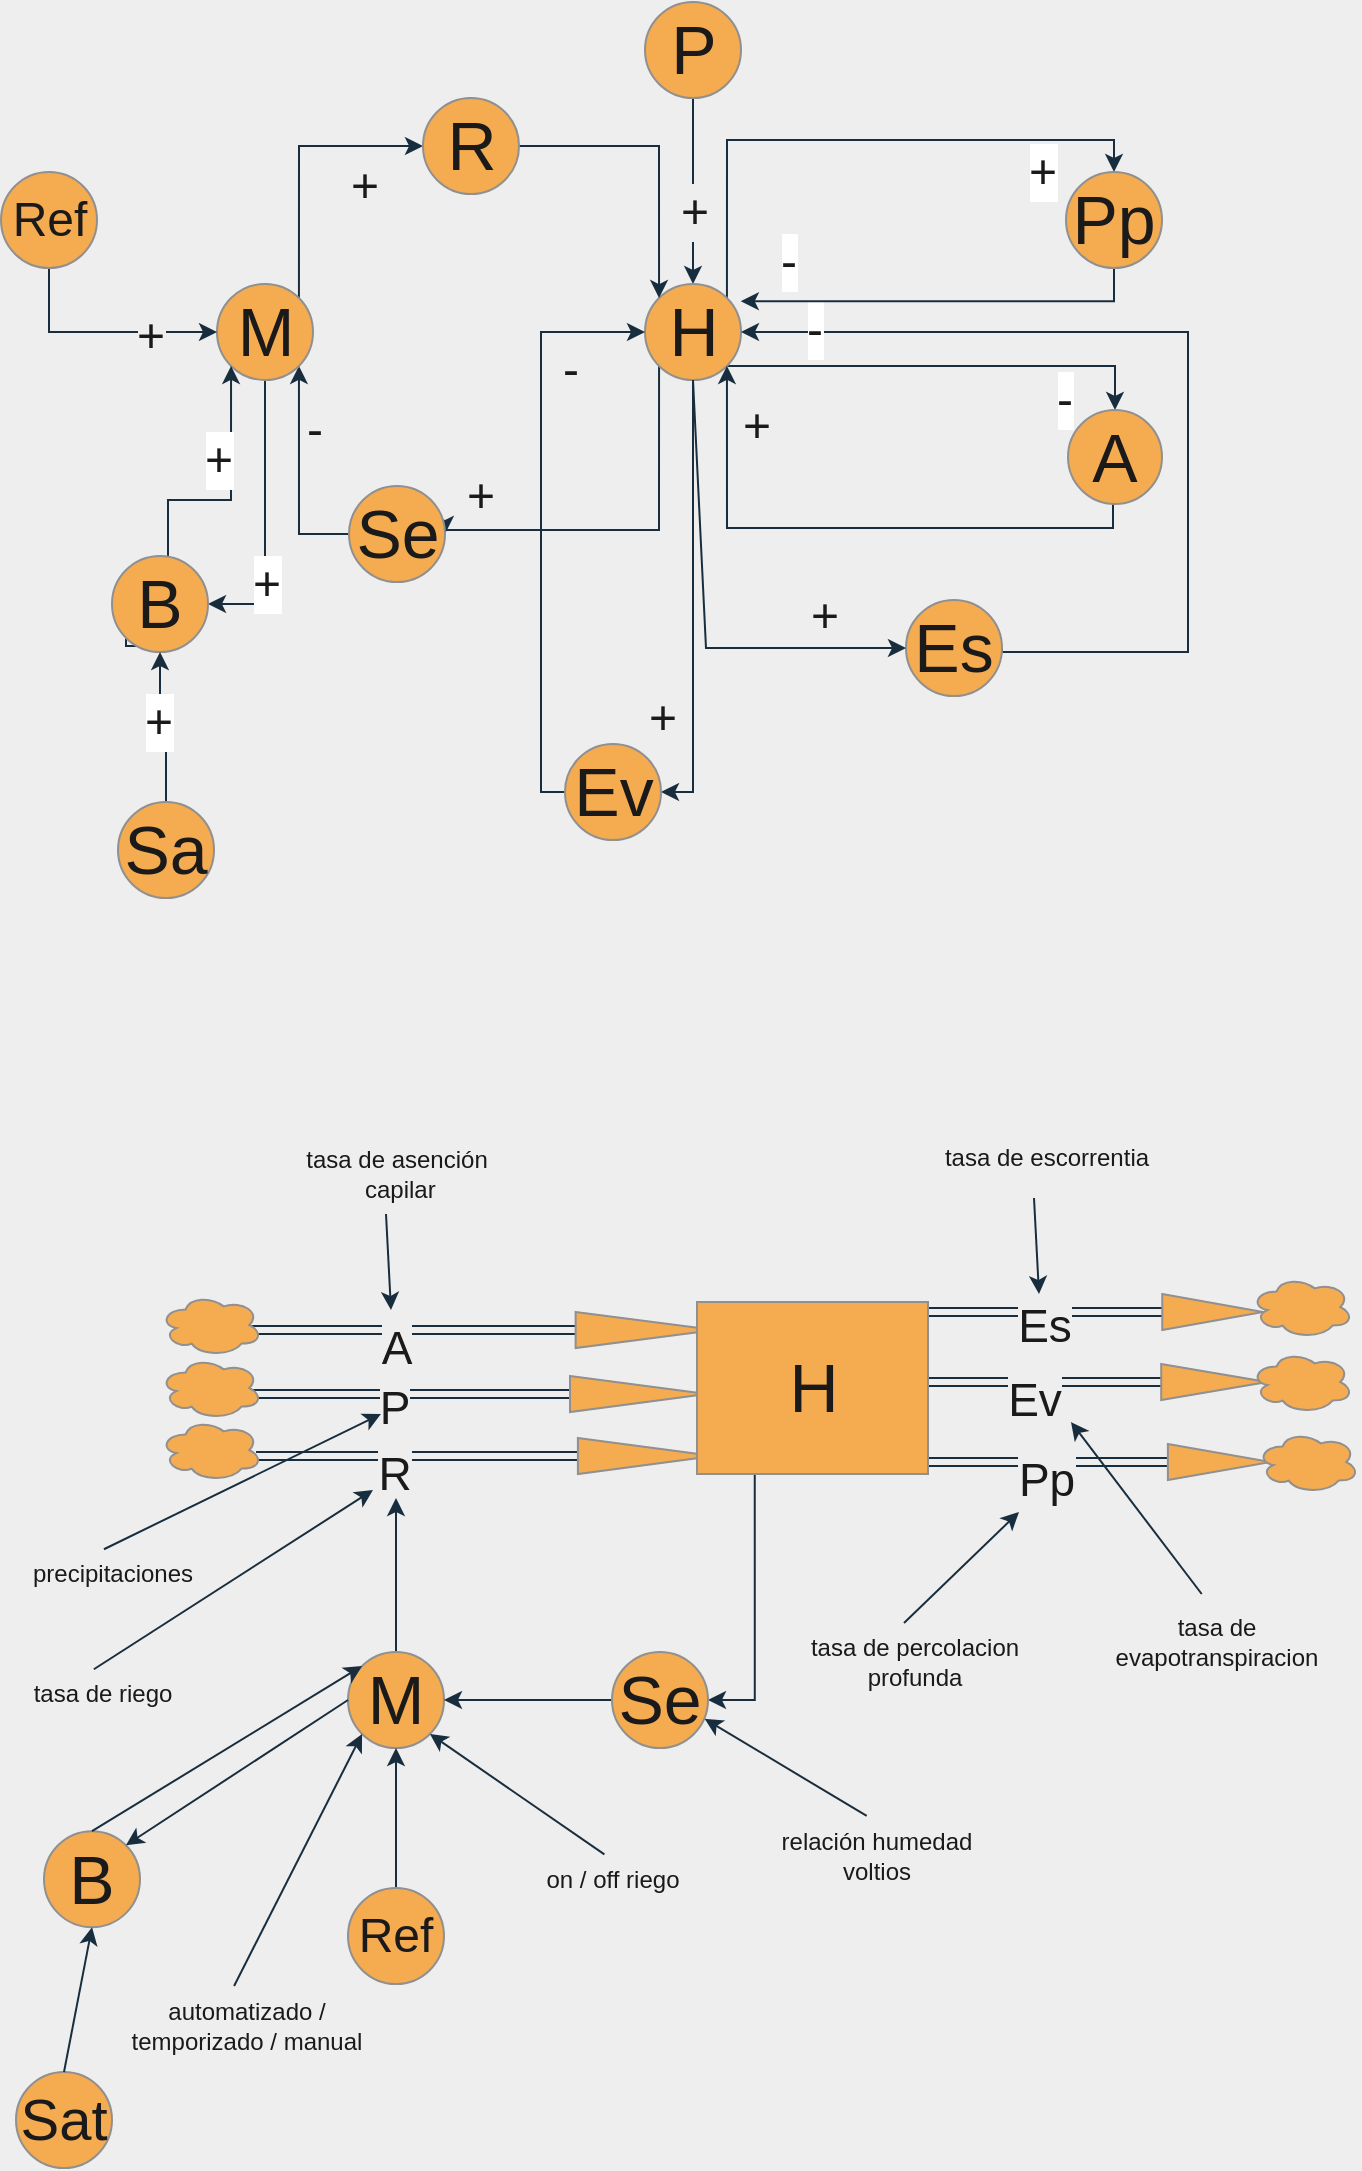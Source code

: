 <mxfile version="20.5.1" type="google"><diagram id="xuWfzYUWCU-X15MuEWpj" name="Página-1"><mxGraphModel grid="0" page="1" gridSize="10" guides="1" tooltips="1" connect="1" arrows="1" fold="1" pageScale="1" pageWidth="827" pageHeight="1169" background="#EEEEEE" math="0" shadow="0"><root><mxCell id="0"/><mxCell id="1" parent="0"/><mxCell id="BW3xgLmDESNjdpwpOdnQ-23" style="edgeStyle=orthogonalEdgeStyle;rounded=0;orthogonalLoop=1;jettySize=auto;html=1;exitX=0.5;exitY=1;exitDx=0;exitDy=0;entryX=0.5;entryY=0;entryDx=0;entryDy=0;strokeColor=#182E3E;fontSize=24;fontColor=#1A1A1A;labelBackgroundColor=#EEEEEE;" edge="1" parent="1" source="m7tg5cHbJo5AVEbpCP0l-2" target="m7tg5cHbJo5AVEbpCP0l-5"><mxGeometry relative="1" as="geometry"/></mxCell><mxCell id="BW3xgLmDESNjdpwpOdnQ-24" value="+" style="edgeLabel;html=1;align=center;verticalAlign=middle;resizable=0;points=[];fontSize=24;fontColor=#1A1A1A;labelBackgroundColor=#EEEEEE;" connectable="0" vertex="1" parent="BW3xgLmDESNjdpwpOdnQ-23"><mxGeometry x="0.228" relative="1" as="geometry"><mxPoint as="offset"/></mxGeometry></mxCell><mxCell id="m7tg5cHbJo5AVEbpCP0l-2" value="&lt;font style=&quot;font-size: 34px;&quot;&gt;P&lt;/font&gt;" style="ellipse;whiteSpace=wrap;html=1;aspect=fixed;strokeColor=#909090;fillColor=#F5AB50;fontColor=#1A1A1A;" vertex="1" parent="1"><mxGeometry x="372.5" y="53" width="48" height="48" as="geometry"/></mxCell><mxCell id="BW3xgLmDESNjdpwpOdnQ-16" style="edgeStyle=orthogonalEdgeStyle;rounded=0;orthogonalLoop=1;jettySize=auto;html=1;exitX=0;exitY=1;exitDx=0;exitDy=0;entryX=1;entryY=0.5;entryDx=0;entryDy=0;strokeColor=#182E3E;fontSize=24;fontColor=#1A1A1A;labelBackgroundColor=#EEEEEE;" edge="1" parent="1" source="m7tg5cHbJo5AVEbpCP0l-5" target="m7tg5cHbJo5AVEbpCP0l-9"><mxGeometry relative="1" as="geometry"><Array as="points"><mxPoint x="379.5" y="317"/></Array></mxGeometry></mxCell><mxCell id="BW3xgLmDESNjdpwpOdnQ-21" value="+" style="edgeLabel;html=1;align=center;verticalAlign=middle;resizable=0;points=[];fontSize=24;fontColor=#1A1A1A;labelBackgroundColor=#EEEEEE;" connectable="0" vertex="1" parent="BW3xgLmDESNjdpwpOdnQ-16"><mxGeometry x="0.638" y="3" relative="1" as="geometry"><mxPoint x="-15" y="-20" as="offset"/></mxGeometry></mxCell><mxCell id="BW3xgLmDESNjdpwpOdnQ-46" style="edgeStyle=orthogonalEdgeStyle;rounded=0;orthogonalLoop=1;jettySize=auto;html=1;exitX=0.5;exitY=1;exitDx=0;exitDy=0;entryX=1;entryY=0.5;entryDx=0;entryDy=0;strokeColor=#182E3E;fontSize=24;fontColor=#1A1A1A;labelBackgroundColor=#EEEEEE;" edge="1" parent="1" source="m7tg5cHbJo5AVEbpCP0l-5" target="m7tg5cHbJo5AVEbpCP0l-12"><mxGeometry relative="1" as="geometry"><Array as="points"><mxPoint x="396.5" y="448"/></Array></mxGeometry></mxCell><mxCell id="BW3xgLmDESNjdpwpOdnQ-47" value="+" style="edgeLabel;html=1;align=center;verticalAlign=middle;resizable=0;points=[];fontSize=24;fontColor=#1A1A1A;labelBackgroundColor=#EEEEEE;" connectable="0" vertex="1" parent="BW3xgLmDESNjdpwpOdnQ-46"><mxGeometry x="0.226" y="3" relative="1" as="geometry"><mxPoint x="-19" y="33" as="offset"/></mxGeometry></mxCell><mxCell id="Vmtq8KBPjD6ipyRZG_yG-130" style="edgeStyle=orthogonalEdgeStyle;rounded=0;orthogonalLoop=1;jettySize=auto;html=1;exitX=1;exitY=1;exitDx=0;exitDy=0;entryX=0.5;entryY=0;entryDx=0;entryDy=0;strokeColor=#182E3E;fontSize=24;fontColor=#1A1A1A;" edge="1" parent="1" source="m7tg5cHbJo5AVEbpCP0l-5" target="m7tg5cHbJo5AVEbpCP0l-6"><mxGeometry relative="1" as="geometry"/></mxCell><mxCell id="Vmtq8KBPjD6ipyRZG_yG-131" value="-" style="edgeLabel;html=1;align=center;verticalAlign=middle;resizable=0;points=[];fontSize=24;fontColor=#1A1A1A;" connectable="0" vertex="1" parent="Vmtq8KBPjD6ipyRZG_yG-130"><mxGeometry x="0.418" y="2" relative="1" as="geometry"><mxPoint x="15" y="19" as="offset"/></mxGeometry></mxCell><mxCell id="Vmtq8KBPjD6ipyRZG_yG-132" style="edgeStyle=orthogonalEdgeStyle;rounded=0;orthogonalLoop=1;jettySize=auto;html=1;exitX=1;exitY=0;exitDx=0;exitDy=0;entryX=0.5;entryY=0;entryDx=0;entryDy=0;strokeColor=#182E3E;fontSize=24;fontColor=#1A1A1A;" edge="1" parent="1" source="m7tg5cHbJo5AVEbpCP0l-5" target="m7tg5cHbJo5AVEbpCP0l-17"><mxGeometry relative="1" as="geometry"><Array as="points"><mxPoint x="414" y="122"/><mxPoint x="607" y="122"/></Array></mxGeometry></mxCell><mxCell id="Vmtq8KBPjD6ipyRZG_yG-134" value="+" style="edgeLabel;html=1;align=center;verticalAlign=middle;resizable=0;points=[];fontSize=24;fontColor=#1A1A1A;" connectable="0" vertex="1" parent="Vmtq8KBPjD6ipyRZG_yG-132"><mxGeometry x="0.616" y="-2" relative="1" as="geometry"><mxPoint x="3" y="14" as="offset"/></mxGeometry></mxCell><mxCell id="m7tg5cHbJo5AVEbpCP0l-5" value="&lt;font style=&quot;font-size: 34px;&quot;&gt;H&lt;/font&gt;" style="ellipse;whiteSpace=wrap;html=1;aspect=fixed;fillColor=#F5AB50;strokeColor=#909090;fontColor=#1A1A1A;" vertex="1" parent="1"><mxGeometry x="372.5" y="194" width="48" height="48" as="geometry"/></mxCell><mxCell id="BW3xgLmDESNjdpwpOdnQ-36" style="edgeStyle=orthogonalEdgeStyle;rounded=0;orthogonalLoop=1;jettySize=auto;html=1;exitX=0.5;exitY=1;exitDx=0;exitDy=0;entryX=1;entryY=1;entryDx=0;entryDy=0;strokeColor=#182E3E;fontSize=24;fontColor=#1A1A1A;labelBackgroundColor=#EEEEEE;" edge="1" parent="1" source="m7tg5cHbJo5AVEbpCP0l-6" target="m7tg5cHbJo5AVEbpCP0l-5"><mxGeometry relative="1" as="geometry"><Array as="points"><mxPoint x="606.5" y="316"/><mxPoint x="413.5" y="316"/></Array></mxGeometry></mxCell><mxCell id="BW3xgLmDESNjdpwpOdnQ-43" value="+" style="edgeLabel;html=1;align=center;verticalAlign=middle;resizable=0;points=[];fontSize=24;fontColor=#1A1A1A;labelBackgroundColor=#EEEEEE;" connectable="0" vertex="1" parent="BW3xgLmDESNjdpwpOdnQ-36"><mxGeometry x="0.352" y="2" relative="1" as="geometry"><mxPoint x="2" y="-53" as="offset"/></mxGeometry></mxCell><mxCell id="m7tg5cHbJo5AVEbpCP0l-6" value="&lt;font style=&quot;font-size: 34px;&quot;&gt;A&lt;/font&gt;" style="ellipse;whiteSpace=wrap;html=1;aspect=fixed;fillColor=#F5AB50;strokeColor=#909090;fontColor=#1A1A1A;" vertex="1" parent="1"><mxGeometry x="584" y="257" width="47" height="47" as="geometry"/></mxCell><mxCell id="BW3xgLmDESNjdpwpOdnQ-17" style="edgeStyle=orthogonalEdgeStyle;rounded=0;orthogonalLoop=1;jettySize=auto;html=1;exitX=0;exitY=0.5;exitDx=0;exitDy=0;entryX=1;entryY=1;entryDx=0;entryDy=0;strokeColor=#182E3E;fontSize=24;fontColor=#1A1A1A;labelBackgroundColor=#EEEEEE;" edge="1" parent="1" source="m7tg5cHbJo5AVEbpCP0l-9" target="m7tg5cHbJo5AVEbpCP0l-16"><mxGeometry relative="1" as="geometry"/></mxCell><mxCell id="BW3xgLmDESNjdpwpOdnQ-20" value="-" style="edgeLabel;html=1;align=center;verticalAlign=middle;resizable=0;points=[];fontSize=24;fontColor=#1A1A1A;labelBackgroundColor=#EEEEEE;" connectable="0" vertex="1" parent="BW3xgLmDESNjdpwpOdnQ-17"><mxGeometry x="0.247" y="-1" relative="1" as="geometry"><mxPoint x="6" y="-9" as="offset"/></mxGeometry></mxCell><mxCell id="m7tg5cHbJo5AVEbpCP0l-9" value="&lt;font style=&quot;font-size: 34px;&quot;&gt;Se&lt;/font&gt;" style="ellipse;whiteSpace=wrap;html=1;aspect=fixed;fillColor=#F5AB50;strokeColor=#909090;fontColor=#1A1A1A;" vertex="1" parent="1"><mxGeometry x="224.5" y="295" width="48" height="48" as="geometry"/></mxCell><mxCell id="BW3xgLmDESNjdpwpOdnQ-57" style="edgeStyle=orthogonalEdgeStyle;rounded=0;orthogonalLoop=1;jettySize=auto;html=1;exitX=0;exitY=0.5;exitDx=0;exitDy=0;entryX=0;entryY=0.5;entryDx=0;entryDy=0;strokeColor=#182E3E;fontSize=24;fontColor=#1A1A1A;labelBackgroundColor=#EEEEEE;" edge="1" parent="1" source="m7tg5cHbJo5AVEbpCP0l-12" target="m7tg5cHbJo5AVEbpCP0l-5"><mxGeometry relative="1" as="geometry"><mxPoint x="326.5" y="448" as="sourcePoint"/><mxPoint x="359.5" y="218" as="targetPoint"/><Array as="points"><mxPoint x="320.5" y="448"/><mxPoint x="320.5" y="218"/></Array></mxGeometry></mxCell><mxCell id="BW3xgLmDESNjdpwpOdnQ-58" value="-" style="edgeLabel;html=1;align=center;verticalAlign=middle;resizable=0;points=[];fontSize=24;fontColor=#1A1A1A;labelBackgroundColor=#EEEEEE;" connectable="0" vertex="1" parent="BW3xgLmDESNjdpwpOdnQ-57"><mxGeometry x="0.516" y="-3" relative="1" as="geometry"><mxPoint x="11" as="offset"/></mxGeometry></mxCell><mxCell id="m7tg5cHbJo5AVEbpCP0l-12" value="&lt;font style=&quot;font-size: 34px;&quot;&gt;Ev&lt;/font&gt;" style="ellipse;whiteSpace=wrap;html=1;aspect=fixed;fillColor=#F5AB50;strokeColor=#909090;fontColor=#1A1A1A;" vertex="1" parent="1"><mxGeometry x="332.5" y="424" width="48" height="48" as="geometry"/></mxCell><mxCell id="Vmtq8KBPjD6ipyRZG_yG-136" style="edgeStyle=orthogonalEdgeStyle;rounded=0;orthogonalLoop=1;jettySize=auto;html=1;exitX=1;exitY=0.5;exitDx=0;exitDy=0;entryX=1;entryY=0.5;entryDx=0;entryDy=0;strokeColor=#182E3E;fontSize=24;fontColor=#1A1A1A;" edge="1" parent="1" source="m7tg5cHbJo5AVEbpCP0l-13" target="m7tg5cHbJo5AVEbpCP0l-5"><mxGeometry relative="1" as="geometry"><Array as="points"><mxPoint x="644" y="378"/><mxPoint x="644" y="218"/></Array></mxGeometry></mxCell><mxCell id="Vmtq8KBPjD6ipyRZG_yG-137" value="-" style="edgeLabel;html=1;align=center;verticalAlign=middle;resizable=0;points=[];fontSize=24;fontColor=#1A1A1A;" connectable="0" vertex="1" parent="Vmtq8KBPjD6ipyRZG_yG-136"><mxGeometry x="0.847" y="-1" relative="1" as="geometry"><mxPoint as="offset"/></mxGeometry></mxCell><mxCell id="m7tg5cHbJo5AVEbpCP0l-13" value="&lt;font style=&quot;font-size: 34px;&quot;&gt;Es&lt;/font&gt;" style="ellipse;whiteSpace=wrap;html=1;aspect=fixed;fillColor=#F5AB50;strokeColor=#909090;fontColor=#1A1A1A;" vertex="1" parent="1"><mxGeometry x="503" y="352" width="48" height="48" as="geometry"/></mxCell><mxCell id="BW3xgLmDESNjdpwpOdnQ-18" style="edgeStyle=orthogonalEdgeStyle;rounded=0;orthogonalLoop=1;jettySize=auto;html=1;exitX=1;exitY=0;exitDx=0;exitDy=0;entryX=0;entryY=0.5;entryDx=0;entryDy=0;strokeColor=#182E3E;fontSize=24;fontColor=#1A1A1A;labelBackgroundColor=#EEEEEE;" edge="1" parent="1" source="m7tg5cHbJo5AVEbpCP0l-16" target="m7tg5cHbJo5AVEbpCP0l-54"><mxGeometry relative="1" as="geometry"><Array as="points"><mxPoint x="199.5" y="125"/></Array></mxGeometry></mxCell><mxCell id="BW3xgLmDESNjdpwpOdnQ-19" value="+" style="edgeLabel;html=1;align=center;verticalAlign=middle;resizable=0;points=[];fontSize=24;fontColor=#1A1A1A;labelBackgroundColor=#EEEEEE;" connectable="0" vertex="1" parent="BW3xgLmDESNjdpwpOdnQ-18"><mxGeometry x="0.768" y="1" relative="1" as="geometry"><mxPoint x="-14" y="21" as="offset"/></mxGeometry></mxCell><mxCell id="Vmtq8KBPjD6ipyRZG_yG-140" style="edgeStyle=orthogonalEdgeStyle;rounded=0;orthogonalLoop=1;jettySize=auto;html=1;exitX=0.5;exitY=1;exitDx=0;exitDy=0;entryX=1;entryY=0.5;entryDx=0;entryDy=0;strokeColor=#182E3E;fontSize=24;fontColor=#1A1A1A;" edge="1" parent="1" source="m7tg5cHbJo5AVEbpCP0l-16" target="Vmtq8KBPjD6ipyRZG_yG-124"><mxGeometry relative="1" as="geometry"/></mxCell><mxCell id="Vmtq8KBPjD6ipyRZG_yG-141" value="+" style="edgeLabel;html=1;align=center;verticalAlign=middle;resizable=0;points=[];fontSize=24;fontColor=#1A1A1A;" connectable="0" vertex="1" parent="Vmtq8KBPjD6ipyRZG_yG-140"><mxGeometry x="0.448" relative="1" as="geometry"><mxPoint as="offset"/></mxGeometry></mxCell><mxCell id="m7tg5cHbJo5AVEbpCP0l-16" value="&lt;font style=&quot;font-size: 34px;&quot;&gt;M&lt;/font&gt;" style="ellipse;whiteSpace=wrap;html=1;aspect=fixed;fillColor=#F5AB50;strokeColor=#909090;fontColor=#1A1A1A;" vertex="1" parent="1"><mxGeometry x="158.5" y="194" width="48" height="48" as="geometry"/></mxCell><mxCell id="Vmtq8KBPjD6ipyRZG_yG-133" style="edgeStyle=orthogonalEdgeStyle;rounded=0;orthogonalLoop=1;jettySize=auto;html=1;exitX=0.5;exitY=1;exitDx=0;exitDy=0;entryX=0.998;entryY=0.179;entryDx=0;entryDy=0;entryPerimeter=0;strokeColor=#182E3E;fontSize=24;fontColor=#1A1A1A;" edge="1" parent="1" source="m7tg5cHbJo5AVEbpCP0l-17" target="m7tg5cHbJo5AVEbpCP0l-5"><mxGeometry relative="1" as="geometry"><Array as="points"><mxPoint x="607" y="203"/></Array></mxGeometry></mxCell><mxCell id="Vmtq8KBPjD6ipyRZG_yG-135" value="-" style="edgeLabel;html=1;align=center;verticalAlign=middle;resizable=0;points=[];fontSize=24;fontColor=#1A1A1A;" connectable="0" vertex="1" parent="Vmtq8KBPjD6ipyRZG_yG-133"><mxGeometry x="0.693" y="2" relative="1" as="geometry"><mxPoint x="-8" y="-22" as="offset"/></mxGeometry></mxCell><mxCell id="m7tg5cHbJo5AVEbpCP0l-17" value="&lt;font style=&quot;font-size: 34px;&quot;&gt;Pp&lt;/font&gt;" style="ellipse;whiteSpace=wrap;html=1;aspect=fixed;fillColor=#F5AB50;strokeColor=#909090;fontColor=#1A1A1A;" vertex="1" parent="1"><mxGeometry x="583" y="138" width="48" height="48" as="geometry"/></mxCell><mxCell id="BW3xgLmDESNjdpwpOdnQ-22" style="edgeStyle=orthogonalEdgeStyle;rounded=0;orthogonalLoop=1;jettySize=auto;html=1;exitX=1;exitY=0.5;exitDx=0;exitDy=0;entryX=0;entryY=0;entryDx=0;entryDy=0;strokeColor=#182E3E;fontSize=24;fontColor=#1A1A1A;labelBackgroundColor=#EEEEEE;" edge="1" parent="1" source="m7tg5cHbJo5AVEbpCP0l-54" target="m7tg5cHbJo5AVEbpCP0l-5"><mxGeometry relative="1" as="geometry"/></mxCell><mxCell id="m7tg5cHbJo5AVEbpCP0l-54" value="&lt;font style=&quot;font-size: 34px;&quot;&gt;R&lt;/font&gt;" style="ellipse;whiteSpace=wrap;html=1;aspect=fixed;fillColor=#F5AB50;strokeColor=#909090;fontColor=#1A1A1A;" vertex="1" parent="1"><mxGeometry x="261.5" y="101" width="48" height="48" as="geometry"/></mxCell><mxCell id="BW3xgLmDESNjdpwpOdnQ-14" style="edgeStyle=orthogonalEdgeStyle;rounded=0;orthogonalLoop=1;jettySize=auto;html=1;exitX=0.5;exitY=1;exitDx=0;exitDy=0;entryX=0;entryY=0.5;entryDx=0;entryDy=0;strokeColor=#182E3E;fontSize=24;fontColor=#1A1A1A;labelBackgroundColor=#EEEEEE;" edge="1" parent="1" source="BW3xgLmDESNjdpwpOdnQ-13" target="m7tg5cHbJo5AVEbpCP0l-16"><mxGeometry relative="1" as="geometry"/></mxCell><mxCell id="BW3xgLmDESNjdpwpOdnQ-15" value="+" style="edgeLabel;html=1;align=center;verticalAlign=middle;resizable=0;points=[];fontSize=24;fontColor=#1A1A1A;labelBackgroundColor=#EEEEEE;" connectable="0" vertex="1" parent="BW3xgLmDESNjdpwpOdnQ-14"><mxGeometry x="0.606" y="-1" relative="1" as="geometry"><mxPoint x="-11" y="1" as="offset"/></mxGeometry></mxCell><mxCell id="BW3xgLmDESNjdpwpOdnQ-13" value="&lt;font style=&quot;font-size: 24px;&quot;&gt;Ref&lt;/font&gt;" style="ellipse;whiteSpace=wrap;html=1;aspect=fixed;fillColor=#F5AB50;strokeColor=#909090;fontColor=#1A1A1A;" vertex="1" parent="1"><mxGeometry x="50.5" y="138" width="48" height="48" as="geometry"/></mxCell><mxCell id="BW3xgLmDESNjdpwpOdnQ-59" value="" style="endArrow=classic;html=1;rounded=0;strokeColor=#182E3E;fontSize=24;fontColor=#1A1A1A;entryX=0;entryY=0.5;entryDx=0;entryDy=0;exitX=0.5;exitY=1;exitDx=0;exitDy=0;labelBackgroundColor=#EEEEEE;" edge="1" parent="1" source="m7tg5cHbJo5AVEbpCP0l-5" target="m7tg5cHbJo5AVEbpCP0l-13"><mxGeometry width="50" height="50" relative="1" as="geometry"><mxPoint x="395.5" y="450" as="sourcePoint"/><mxPoint x="445.5" y="400" as="targetPoint"/><Array as="points"><mxPoint x="403" y="376"/></Array></mxGeometry></mxCell><mxCell id="BW3xgLmDESNjdpwpOdnQ-61" value="+" style="edgeLabel;html=1;align=center;verticalAlign=middle;resizable=0;points=[];fontSize=24;fontColor=#1A1A1A;labelBackgroundColor=#EEEEEE;" connectable="0" vertex="1" parent="BW3xgLmDESNjdpwpOdnQ-59"><mxGeometry x="0.577" y="3" relative="1" as="geometry"><mxPoint x="8" y="-13" as="offset"/></mxGeometry></mxCell><mxCell id="Vmtq8KBPjD6ipyRZG_yG-23" value="" style="group;fontColor=#1A1A1A;" connectable="0" vertex="1" parent="1"><mxGeometry x="512" y="699" width="169.5" height="18" as="geometry"/></mxCell><mxCell id="Vmtq8KBPjD6ipyRZG_yG-16" value="" style="shape=link;html=1;rounded=0;fontSize=13;labelBackgroundColor=#EEEEEE;strokeColor=#182E3E;fontColor=#1A1A1A;" edge="1" parent="Vmtq8KBPjD6ipyRZG_yG-23"><mxGeometry width="100" relative="1" as="geometry"><mxPoint y="9" as="sourcePoint"/><mxPoint x="136.145" y="9" as="targetPoint"/></mxGeometry></mxCell><mxCell id="Vmtq8KBPjD6ipyRZG_yG-17" value="Es" style="edgeLabel;html=1;align=center;verticalAlign=middle;resizable=0;points=[];fontSize=23;labelBackgroundColor=#EEEEEE;fontColor=#1A1A1A;" connectable="0" vertex="1" parent="Vmtq8KBPjD6ipyRZG_yG-16"><mxGeometry x="-0.404" y="-3" relative="1" as="geometry"><mxPoint x="19" y="4" as="offset"/></mxGeometry></mxCell><mxCell id="Vmtq8KBPjD6ipyRZG_yG-22" value="" style="triangle;whiteSpace=wrap;html=1;fontSize=23;fillColor=#F5AB50;strokeColor=#909090;fontColor=#1A1A1A;" vertex="1" parent="Vmtq8KBPjD6ipyRZG_yG-23"><mxGeometry x="119.127" width="50.373" height="18" as="geometry"/></mxCell><mxCell id="Vmtq8KBPjD6ipyRZG_yG-24" value="" style="group;fontColor=#1A1A1A;" connectable="0" vertex="1" parent="1"><mxGeometry x="505.5" y="734" width="178" height="18" as="geometry"/></mxCell><mxCell id="Vmtq8KBPjD6ipyRZG_yG-25" value="" style="shape=link;html=1;rounded=0;fontSize=13;labelBackgroundColor=#EEEEEE;strokeColor=#182E3E;fontColor=#1A1A1A;" edge="1" parent="Vmtq8KBPjD6ipyRZG_yG-24"><mxGeometry width="100" relative="1" as="geometry"><mxPoint y="9" as="sourcePoint"/><mxPoint x="142.972" y="9" as="targetPoint"/></mxGeometry></mxCell><mxCell id="Vmtq8KBPjD6ipyRZG_yG-26" value="Ev" style="edgeLabel;html=1;align=center;verticalAlign=middle;resizable=0;points=[];fontSize=23;labelBackgroundColor=#EEEEEE;fontColor=#1A1A1A;" connectable="0" vertex="1" parent="Vmtq8KBPjD6ipyRZG_yG-25"><mxGeometry x="-0.404" y="-3" relative="1" as="geometry"><mxPoint x="19" y="6" as="offset"/></mxGeometry></mxCell><mxCell id="Vmtq8KBPjD6ipyRZG_yG-27" value="" style="triangle;whiteSpace=wrap;html=1;fontSize=23;fillColor=#F5AB50;strokeColor=#909090;fontColor=#1A1A1A;" vertex="1" parent="Vmtq8KBPjD6ipyRZG_yG-24"><mxGeometry x="125.1" width="52.9" height="18" as="geometry"/></mxCell><mxCell id="Vmtq8KBPjD6ipyRZG_yG-28" value="" style="group;fontColor=#1A1A1A;" connectable="0" vertex="1" parent="1"><mxGeometry x="173" y="740" width="230.5" height="18" as="geometry"/></mxCell><mxCell id="Vmtq8KBPjD6ipyRZG_yG-29" value="" style="shape=link;html=1;rounded=0;fontSize=13;labelBackgroundColor=#EEEEEE;strokeColor=#182E3E;fontColor=#1A1A1A;" edge="1" parent="Vmtq8KBPjD6ipyRZG_yG-28"><mxGeometry width="100" relative="1" as="geometry"><mxPoint y="9" as="sourcePoint"/><mxPoint x="185.141" y="9" as="targetPoint"/></mxGeometry></mxCell><mxCell id="Vmtq8KBPjD6ipyRZG_yG-30" value="P" style="edgeLabel;html=1;align=center;verticalAlign=middle;resizable=0;points=[];fontSize=23;labelBackgroundColor=#EEEEEE;fontColor=#1A1A1A;" connectable="0" vertex="1" parent="Vmtq8KBPjD6ipyRZG_yG-29"><mxGeometry x="-0.404" y="-3" relative="1" as="geometry"><mxPoint x="19" y="4" as="offset"/></mxGeometry></mxCell><mxCell id="Vmtq8KBPjD6ipyRZG_yG-31" value="" style="triangle;whiteSpace=wrap;html=1;fontSize=23;fillColor=#F5AB50;strokeColor=#909090;fontColor=#1A1A1A;" vertex="1" parent="Vmtq8KBPjD6ipyRZG_yG-28"><mxGeometry x="161.998" width="68.502" height="18" as="geometry"/></mxCell><mxCell id="Vmtq8KBPjD6ipyRZG_yG-32" value="" style="group;fontColor=#1A1A1A;" connectable="0" vertex="1" parent="1"><mxGeometry x="512" y="774" width="173.5" height="18" as="geometry"/></mxCell><mxCell id="Vmtq8KBPjD6ipyRZG_yG-33" value="" style="shape=link;html=1;rounded=0;fontSize=13;labelBackgroundColor=#EEEEEE;strokeColor=#182E3E;fontColor=#1A1A1A;" edge="1" parent="Vmtq8KBPjD6ipyRZG_yG-32"><mxGeometry width="100" relative="1" as="geometry"><mxPoint y="9" as="sourcePoint"/><mxPoint x="139.357" y="9" as="targetPoint"/></mxGeometry></mxCell><mxCell id="Vmtq8KBPjD6ipyRZG_yG-34" value="Pp" style="edgeLabel;html=1;align=center;verticalAlign=middle;resizable=0;points=[];fontSize=23;labelBackgroundColor=#EEEEEE;fontColor=#1A1A1A;" connectable="0" vertex="1" parent="Vmtq8KBPjD6ipyRZG_yG-33"><mxGeometry x="-0.404" y="-3" relative="1" as="geometry"><mxPoint x="19" y="6" as="offset"/></mxGeometry></mxCell><mxCell id="Vmtq8KBPjD6ipyRZG_yG-35" value="" style="triangle;whiteSpace=wrap;html=1;fontSize=23;fillColor=#F5AB50;strokeColor=#909090;fontColor=#1A1A1A;" vertex="1" parent="Vmtq8KBPjD6ipyRZG_yG-32"><mxGeometry x="121.938" width="51.562" height="18" as="geometry"/></mxCell><mxCell id="Vmtq8KBPjD6ipyRZG_yG-36" value="" style="group;fontColor=#1A1A1A;" connectable="0" vertex="1" parent="1"><mxGeometry x="173" y="708" width="234.5" height="18" as="geometry"/></mxCell><mxCell id="Vmtq8KBPjD6ipyRZG_yG-37" value="" style="shape=link;html=1;rounded=0;fontSize=13;labelBackgroundColor=#EEEEEE;strokeColor=#182E3E;fontColor=#1A1A1A;" edge="1" parent="Vmtq8KBPjD6ipyRZG_yG-36"><mxGeometry width="100" relative="1" as="geometry"><mxPoint y="9" as="sourcePoint"/><mxPoint x="188.353" y="9" as="targetPoint"/></mxGeometry></mxCell><mxCell id="Vmtq8KBPjD6ipyRZG_yG-38" value="A" style="edgeLabel;html=1;align=center;verticalAlign=middle;resizable=0;points=[];fontSize=23;labelBackgroundColor=#EEEEEE;fontColor=#1A1A1A;" connectable="0" vertex="1" parent="Vmtq8KBPjD6ipyRZG_yG-37"><mxGeometry x="-0.404" y="-3" relative="1" as="geometry"><mxPoint x="19" y="6" as="offset"/></mxGeometry></mxCell><mxCell id="Vmtq8KBPjD6ipyRZG_yG-39" value="" style="triangle;whiteSpace=wrap;html=1;fontSize=23;fillColor=#F5AB50;strokeColor=#909090;fontColor=#1A1A1A;" vertex="1" parent="Vmtq8KBPjD6ipyRZG_yG-36"><mxGeometry x="164.809" width="69.691" height="18" as="geometry"/></mxCell><mxCell id="Vmtq8KBPjD6ipyRZG_yG-40" value="" style="group;fontColor=#1A1A1A;" connectable="0" vertex="1" parent="1"><mxGeometry x="178" y="771" width="229" height="18" as="geometry"/></mxCell><mxCell id="Vmtq8KBPjD6ipyRZG_yG-41" value="" style="shape=link;html=1;rounded=0;fontSize=13;labelBackgroundColor=#EEEEEE;strokeColor=#182E3E;fontColor=#1A1A1A;" edge="1" parent="Vmtq8KBPjD6ipyRZG_yG-40"><mxGeometry width="100" relative="1" as="geometry"><mxPoint y="9" as="sourcePoint"/><mxPoint x="183.936" y="9" as="targetPoint"/></mxGeometry></mxCell><mxCell id="Vmtq8KBPjD6ipyRZG_yG-42" value="R" style="edgeLabel;html=1;align=center;verticalAlign=middle;resizable=0;points=[];fontSize=23;labelBackgroundColor=#EEEEEE;fontColor=#1A1A1A;" connectable="0" vertex="1" parent="Vmtq8KBPjD6ipyRZG_yG-41"><mxGeometry x="-0.404" y="-3" relative="1" as="geometry"><mxPoint x="14" y="6" as="offset"/></mxGeometry></mxCell><mxCell id="Vmtq8KBPjD6ipyRZG_yG-43" value="" style="triangle;whiteSpace=wrap;html=1;fontSize=23;fillColor=#F5AB50;strokeColor=#909090;fontColor=#1A1A1A;" vertex="1" parent="Vmtq8KBPjD6ipyRZG_yG-40"><mxGeometry x="160.944" width="68.056" height="18" as="geometry"/></mxCell><mxCell id="Vmtq8KBPjD6ipyRZG_yG-67" style="edgeStyle=orthogonalEdgeStyle;rounded=0;orthogonalLoop=1;jettySize=auto;html=1;exitX=0.25;exitY=1;exitDx=0;exitDy=0;entryX=1;entryY=0.5;entryDx=0;entryDy=0;strokeColor=#182E3E;fontColor=#1A1A1A;" edge="1" parent="1" source="Vmtq8KBPjD6ipyRZG_yG-45" target="Vmtq8KBPjD6ipyRZG_yG-62"><mxGeometry relative="1" as="geometry"/></mxCell><mxCell id="Vmtq8KBPjD6ipyRZG_yG-45" value="&lt;span style=&quot;font-size: 34px;&quot;&gt;H&lt;/span&gt;" style="rounded=0;whiteSpace=wrap;html=1;strokeColor=#909090;fontColor=#1A1A1A;fillColor=#F5AB50;" vertex="1" parent="1"><mxGeometry x="398.5" y="703" width="115.5" height="86" as="geometry"/></mxCell><mxCell id="Vmtq8KBPjD6ipyRZG_yG-47" value="" style="ellipse;shape=cloud;whiteSpace=wrap;html=1;strokeColor=#909090;fontColor=#1A1A1A;fillColor=#F5AB50;" vertex="1" parent="1"><mxGeometry x="678.5" y="767.5" width="51" height="31" as="geometry"/></mxCell><mxCell id="Vmtq8KBPjD6ipyRZG_yG-48" value="" style="ellipse;shape=cloud;whiteSpace=wrap;html=1;strokeColor=#909090;fontColor=#1A1A1A;fillColor=#F5AB50;" vertex="1" parent="1"><mxGeometry x="675.5" y="727.5" width="51" height="31" as="geometry"/></mxCell><mxCell id="Vmtq8KBPjD6ipyRZG_yG-49" value="" style="ellipse;shape=cloud;whiteSpace=wrap;html=1;strokeColor=#909090;fontColor=#1A1A1A;fillColor=#F5AB50;" vertex="1" parent="1"><mxGeometry x="675.5" y="690" width="51" height="31" as="geometry"/></mxCell><mxCell id="Vmtq8KBPjD6ipyRZG_yG-50" value="" style="ellipse;shape=cloud;whiteSpace=wrap;html=1;strokeColor=#909090;fontColor=#1A1A1A;fillColor=#F5AB50;" vertex="1" parent="1"><mxGeometry x="130" y="761.5" width="51" height="31" as="geometry"/></mxCell><mxCell id="Vmtq8KBPjD6ipyRZG_yG-51" value="" style="ellipse;shape=cloud;whiteSpace=wrap;html=1;strokeColor=#909090;fontColor=#1A1A1A;fillColor=#F5AB50;" vertex="1" parent="1"><mxGeometry x="130" y="730.5" width="51" height="31" as="geometry"/></mxCell><mxCell id="Vmtq8KBPjD6ipyRZG_yG-52" value="" style="ellipse;shape=cloud;whiteSpace=wrap;html=1;strokeColor=#909090;fontColor=#1A1A1A;fillColor=#F5AB50;" vertex="1" parent="1"><mxGeometry x="130" y="699" width="51" height="31" as="geometry"/></mxCell><mxCell id="Vmtq8KBPjD6ipyRZG_yG-72" style="edgeStyle=orthogonalEdgeStyle;rounded=0;orthogonalLoop=1;jettySize=auto;html=1;exitX=0.5;exitY=0;exitDx=0;exitDy=0;strokeColor=#182E3E;fontColor=#1A1A1A;" edge="1" parent="1" source="Vmtq8KBPjD6ipyRZG_yG-61"><mxGeometry relative="1" as="geometry"><mxPoint x="248" y="801" as="targetPoint"/></mxGeometry></mxCell><mxCell id="Vmtq8KBPjD6ipyRZG_yG-61" value="&lt;font style=&quot;font-size: 34px;&quot;&gt;M&lt;/font&gt;" style="ellipse;whiteSpace=wrap;html=1;aspect=fixed;fillColor=#F5AB50;strokeColor=#909090;fontColor=#1A1A1A;" vertex="1" parent="1"><mxGeometry x="224" y="878" width="48" height="48" as="geometry"/></mxCell><mxCell id="Vmtq8KBPjD6ipyRZG_yG-68" value="" style="edgeStyle=orthogonalEdgeStyle;rounded=0;orthogonalLoop=1;jettySize=auto;html=1;strokeColor=#182E3E;fontColor=#1A1A1A;" edge="1" parent="1" source="Vmtq8KBPjD6ipyRZG_yG-62" target="Vmtq8KBPjD6ipyRZG_yG-61"><mxGeometry relative="1" as="geometry"/></mxCell><mxCell id="Vmtq8KBPjD6ipyRZG_yG-62" value="&lt;font style=&quot;font-size: 34px;&quot;&gt;Se&lt;/font&gt;" style="ellipse;whiteSpace=wrap;html=1;aspect=fixed;fillColor=#F5AB50;strokeColor=#909090;fontColor=#1A1A1A;" vertex="1" parent="1"><mxGeometry x="356" y="878" width="48" height="48" as="geometry"/></mxCell><mxCell id="Vmtq8KBPjD6ipyRZG_yG-70" value="" style="edgeStyle=orthogonalEdgeStyle;rounded=0;orthogonalLoop=1;jettySize=auto;html=1;strokeColor=#182E3E;fontColor=#1A1A1A;" edge="1" parent="1" source="Vmtq8KBPjD6ipyRZG_yG-69" target="Vmtq8KBPjD6ipyRZG_yG-61"><mxGeometry relative="1" as="geometry"/></mxCell><mxCell id="Vmtq8KBPjD6ipyRZG_yG-69" value="&lt;font style=&quot;font-size: 24px;&quot;&gt;Ref&lt;/font&gt;" style="ellipse;whiteSpace=wrap;html=1;aspect=fixed;fillColor=#F5AB50;strokeColor=#909090;fontColor=#1A1A1A;" vertex="1" parent="1"><mxGeometry x="224" y="996" width="48" height="48" as="geometry"/></mxCell><mxCell id="Vmtq8KBPjD6ipyRZG_yG-83" value="tasa de asención&lt;br&gt;&amp;nbsp;capilar" style="text;html=1;align=center;verticalAlign=middle;resizable=0;points=[];autosize=1;strokeColor=none;fillColor=none;fontColor=#1A1A1A;" vertex="1" parent="1"><mxGeometry x="193.5" y="618" width="109" height="41" as="geometry"/></mxCell><mxCell id="Vmtq8KBPjD6ipyRZG_yG-84" value="" style="endArrow=classic;html=1;rounded=0;strokeColor=#182E3E;fontColor=#1A1A1A;" edge="1" parent="1"><mxGeometry width="50" height="50" relative="1" as="geometry"><mxPoint x="243" y="659" as="sourcePoint"/><mxPoint x="245.5" y="707" as="targetPoint"/></mxGeometry></mxCell><mxCell id="Vmtq8KBPjD6ipyRZG_yG-85" value="tasa de escorrentia" style="text;html=1;align=center;verticalAlign=middle;resizable=0;points=[];autosize=1;strokeColor=none;fillColor=none;fontColor=#1A1A1A;" vertex="1" parent="1"><mxGeometry x="512.5" y="618" width="120" height="26" as="geometry"/></mxCell><mxCell id="Vmtq8KBPjD6ipyRZG_yG-86" value="" style="endArrow=classic;html=1;rounded=0;strokeColor=#182E3E;fontColor=#1A1A1A;" edge="1" parent="1"><mxGeometry width="50" height="50" relative="1" as="geometry"><mxPoint x="567" y="651" as="sourcePoint"/><mxPoint x="569.5" y="699" as="targetPoint"/></mxGeometry></mxCell><mxCell id="Vmtq8KBPjD6ipyRZG_yG-89" value="tasa de percolacion&lt;br&gt;profunda" style="text;html=1;align=center;verticalAlign=middle;resizable=0;points=[];autosize=1;strokeColor=none;fillColor=none;fontColor=#1A1A1A;" vertex="1" parent="1"><mxGeometry x="446" y="862.5" width="122" height="41" as="geometry"/></mxCell><mxCell id="Vmtq8KBPjD6ipyRZG_yG-90" value="" style="endArrow=classic;html=1;rounded=0;strokeColor=#182E3E;fontColor=#1A1A1A;exitX=0.459;exitY=0.024;exitDx=0;exitDy=0;exitPerimeter=0;" edge="1" parent="1" source="Vmtq8KBPjD6ipyRZG_yG-89"><mxGeometry width="50" height="50" relative="1" as="geometry"><mxPoint x="501.5" y="903.5" as="sourcePoint"/><mxPoint x="559.5" y="808" as="targetPoint"/></mxGeometry></mxCell><mxCell id="Vmtq8KBPjD6ipyRZG_yG-91" value="tasa de &lt;br&gt;evapotranspiracion" style="text;html=1;align=center;verticalAlign=middle;resizable=0;points=[];autosize=1;strokeColor=none;fillColor=none;fontColor=#1A1A1A;" vertex="1" parent="1"><mxGeometry x="598.5" y="852" width="119" height="41" as="geometry"/></mxCell><mxCell id="Vmtq8KBPjD6ipyRZG_yG-92" value="" style="endArrow=classic;html=1;rounded=0;strokeColor=#182E3E;fontColor=#1A1A1A;exitX=0.44;exitY=-0.073;exitDx=0;exitDy=0;exitPerimeter=0;" edge="1" parent="1" source="Vmtq8KBPjD6ipyRZG_yG-91"><mxGeometry width="50" height="50" relative="1" as="geometry"><mxPoint x="715" y="893" as="sourcePoint"/><mxPoint x="585.5" y="763" as="targetPoint"/></mxGeometry></mxCell><mxCell id="Vmtq8KBPjD6ipyRZG_yG-93" value="precipitaciones" style="text;html=1;align=center;verticalAlign=middle;resizable=0;points=[];autosize=1;strokeColor=none;fillColor=none;fontColor=#1A1A1A;" vertex="1" parent="1"><mxGeometry x="57" y="826" width="98" height="26" as="geometry"/></mxCell><mxCell id="Vmtq8KBPjD6ipyRZG_yG-94" value="" style="endArrow=classic;html=1;rounded=0;strokeColor=#182E3E;fontColor=#1A1A1A;exitX=0.459;exitY=0.024;exitDx=0;exitDy=0;exitPerimeter=0;" edge="1" parent="1" source="Vmtq8KBPjD6ipyRZG_yG-93"><mxGeometry width="50" height="50" relative="1" as="geometry"><mxPoint x="120" y="880.5" as="sourcePoint"/><mxPoint x="240.5" y="759" as="targetPoint"/></mxGeometry></mxCell><mxCell id="Vmtq8KBPjD6ipyRZG_yG-95" value="relación humedad&lt;br&gt;voltios" style="text;html=1;align=center;verticalAlign=middle;resizable=0;points=[];autosize=1;strokeColor=none;fillColor=none;fontColor=#1A1A1A;" vertex="1" parent="1"><mxGeometry x="431.5" y="959" width="113" height="41" as="geometry"/></mxCell><mxCell id="Vmtq8KBPjD6ipyRZG_yG-96" value="" style="endArrow=classic;html=1;rounded=0;strokeColor=#182E3E;fontColor=#1A1A1A;exitX=0.459;exitY=0.024;exitDx=0;exitDy=0;exitPerimeter=0;entryX=0.965;entryY=0.696;entryDx=0;entryDy=0;entryPerimeter=0;" edge="1" parent="1" source="Vmtq8KBPjD6ipyRZG_yG-95" target="Vmtq8KBPjD6ipyRZG_yG-62"><mxGeometry width="50" height="50" relative="1" as="geometry"><mxPoint x="501" y="1014.5" as="sourcePoint"/><mxPoint x="559" y="919" as="targetPoint"/></mxGeometry></mxCell><mxCell id="Vmtq8KBPjD6ipyRZG_yG-97" value="tasa de riego" style="text;html=1;align=center;verticalAlign=middle;resizable=0;points=[];autosize=1;strokeColor=none;fillColor=none;fontColor=#1A1A1A;" vertex="1" parent="1"><mxGeometry x="57" y="886" width="87" height="26" as="geometry"/></mxCell><mxCell id="Vmtq8KBPjD6ipyRZG_yG-98" value="" style="endArrow=classic;html=1;rounded=0;strokeColor=#182E3E;fontColor=#1A1A1A;exitX=0.459;exitY=0.024;exitDx=0;exitDy=0;exitPerimeter=0;" edge="1" parent="1" source="Vmtq8KBPjD6ipyRZG_yG-97"><mxGeometry width="50" height="50" relative="1" as="geometry"><mxPoint x="123.5" y="936.5" as="sourcePoint"/><mxPoint x="236.5" y="797" as="targetPoint"/></mxGeometry></mxCell><mxCell id="Vmtq8KBPjD6ipyRZG_yG-139" style="edgeStyle=orthogonalEdgeStyle;rounded=0;orthogonalLoop=1;jettySize=auto;html=1;exitX=0;exitY=0;exitDx=0;exitDy=0;entryX=0;entryY=1;entryDx=0;entryDy=0;strokeColor=#182E3E;fontSize=24;fontColor=#1A1A1A;" edge="1" parent="1" source="Vmtq8KBPjD6ipyRZG_yG-124" target="m7tg5cHbJo5AVEbpCP0l-16"><mxGeometry relative="1" as="geometry"><Array as="points"><mxPoint x="134" y="375"/><mxPoint x="134" y="302"/><mxPoint x="166" y="302"/></Array></mxGeometry></mxCell><mxCell id="Vmtq8KBPjD6ipyRZG_yG-142" value="+" style="edgeLabel;html=1;align=center;verticalAlign=middle;resizable=0;points=[];fontSize=24;fontColor=#1A1A1A;" connectable="0" vertex="1" parent="Vmtq8KBPjD6ipyRZG_yG-139"><mxGeometry x="0.51" y="-4" relative="1" as="geometry"><mxPoint x="-11" y="-10" as="offset"/></mxGeometry></mxCell><mxCell id="Vmtq8KBPjD6ipyRZG_yG-124" value="&lt;font style=&quot;font-size: 34px;&quot;&gt;B&lt;/font&gt;" style="ellipse;whiteSpace=wrap;html=1;aspect=fixed;strokeColor=#909090;fontColor=#1A1A1A;fillColor=#F5AB50;" vertex="1" parent="1"><mxGeometry x="106" y="330" width="48" height="48" as="geometry"/></mxCell><mxCell id="Vmtq8KBPjD6ipyRZG_yG-138" style="edgeStyle=orthogonalEdgeStyle;rounded=0;orthogonalLoop=1;jettySize=auto;html=1;exitX=0.5;exitY=0;exitDx=0;exitDy=0;entryX=0.5;entryY=1;entryDx=0;entryDy=0;strokeColor=#182E3E;fontSize=24;fontColor=#1A1A1A;" edge="1" parent="1" source="Vmtq8KBPjD6ipyRZG_yG-125" target="Vmtq8KBPjD6ipyRZG_yG-124"><mxGeometry relative="1" as="geometry"/></mxCell><mxCell id="Vmtq8KBPjD6ipyRZG_yG-143" value="+" style="edgeLabel;html=1;align=center;verticalAlign=middle;resizable=0;points=[];fontSize=24;fontColor=#1A1A1A;" connectable="0" vertex="1" parent="Vmtq8KBPjD6ipyRZG_yG-138"><mxGeometry x="0.308" y="-1" relative="1" as="geometry"><mxPoint x="-2" y="8" as="offset"/></mxGeometry></mxCell><mxCell id="Vmtq8KBPjD6ipyRZG_yG-125" value="&lt;font style=&quot;font-size: 34px;&quot;&gt;Sa&lt;/font&gt;" style="ellipse;whiteSpace=wrap;html=1;aspect=fixed;strokeColor=#909090;fontColor=#1A1A1A;fillColor=#F5AB50;" vertex="1" parent="1"><mxGeometry x="109" y="453" width="48" height="48" as="geometry"/></mxCell><mxCell id="Vmtq8KBPjD6ipyRZG_yG-146" value="on / off riego" style="text;html=1;align=center;verticalAlign=middle;resizable=0;points=[];autosize=1;strokeColor=none;fillColor=none;fontColor=#1A1A1A;" vertex="1" parent="1"><mxGeometry x="313.18" y="978.59" width="85" height="26" as="geometry"/></mxCell><mxCell id="Vmtq8KBPjD6ipyRZG_yG-147" value="" style="endArrow=classic;html=1;rounded=0;strokeColor=#182E3E;fontColor=#1A1A1A;exitX=0.459;exitY=0.024;exitDx=0;exitDy=0;exitPerimeter=0;entryX=1;entryY=1;entryDx=0;entryDy=0;" edge="1" parent="1" source="Vmtq8KBPjD6ipyRZG_yG-146" target="Vmtq8KBPjD6ipyRZG_yG-61"><mxGeometry width="50" height="50" relative="1" as="geometry"><mxPoint x="367.68" y="1026.09" as="sourcePoint"/><mxPoint x="273" y="923" as="targetPoint"/></mxGeometry></mxCell><mxCell id="Vmtq8KBPjD6ipyRZG_yG-150" value="automatizado /&lt;br&gt;temporizado / manual" style="text;html=1;align=center;verticalAlign=middle;resizable=0;points=[];autosize=1;strokeColor=none;fillColor=none;fontColor=#1A1A1A;" vertex="1" parent="1"><mxGeometry x="106" y="1044" width="133" height="41" as="geometry"/></mxCell><mxCell id="Vmtq8KBPjD6ipyRZG_yG-151" value="" style="endArrow=classic;html=1;rounded=0;strokeColor=#182E3E;fontColor=#1A1A1A;exitX=0.459;exitY=0.024;exitDx=0;exitDy=0;exitPerimeter=0;entryX=0;entryY=1;entryDx=0;entryDy=0;" edge="1" parent="1" source="Vmtq8KBPjD6ipyRZG_yG-150" target="Vmtq8KBPjD6ipyRZG_yG-61"><mxGeometry width="50" height="50" relative="1" as="geometry"><mxPoint x="137" y="1038.09" as="sourcePoint"/><mxPoint x="220" y="923" as="targetPoint"/></mxGeometry></mxCell><mxCell id="Vmtq8KBPjD6ipyRZG_yG-152" value="&lt;font style=&quot;font-size: 29px;&quot;&gt;Sat&lt;/font&gt;" style="ellipse;whiteSpace=wrap;html=1;aspect=fixed;fillColor=#F5AB50;strokeColor=#909090;fontColor=#1A1A1A;" vertex="1" parent="1"><mxGeometry x="58" y="1088" width="48" height="48" as="geometry"/></mxCell><mxCell id="Vmtq8KBPjD6ipyRZG_yG-153" value="&lt;font style=&quot;font-size: 34px;&quot;&gt;B&lt;/font&gt;" style="ellipse;whiteSpace=wrap;html=1;aspect=fixed;fillColor=#F5AB50;strokeColor=#909090;fontColor=#1A1A1A;" vertex="1" parent="1"><mxGeometry x="72" y="967.59" width="48" height="48" as="geometry"/></mxCell><mxCell id="Vmtq8KBPjD6ipyRZG_yG-156" value="" style="endArrow=classic;html=1;rounded=0;strokeColor=#182E3E;fontSize=29;fontColor=#1A1A1A;entryX=0;entryY=0;entryDx=0;entryDy=0;exitX=0.5;exitY=0;exitDx=0;exitDy=0;" edge="1" parent="1" source="Vmtq8KBPjD6ipyRZG_yG-153" target="Vmtq8KBPjD6ipyRZG_yG-61"><mxGeometry width="50" height="50" relative="1" as="geometry"><mxPoint x="114" y="970" as="sourcePoint"/><mxPoint x="164" y="920" as="targetPoint"/></mxGeometry></mxCell><mxCell id="Vmtq8KBPjD6ipyRZG_yG-157" value="" style="endArrow=classic;html=1;rounded=0;strokeColor=#182E3E;fontSize=29;fontColor=#1A1A1A;exitX=0;exitY=0.5;exitDx=0;exitDy=0;entryX=1;entryY=0;entryDx=0;entryDy=0;" edge="1" parent="1" source="Vmtq8KBPjD6ipyRZG_yG-61" target="Vmtq8KBPjD6ipyRZG_yG-153"><mxGeometry width="50" height="50" relative="1" as="geometry"><mxPoint x="106" y="977.59" as="sourcePoint"/><mxPoint x="116" y="1064" as="targetPoint"/></mxGeometry></mxCell><mxCell id="Vmtq8KBPjD6ipyRZG_yG-159" value="" style="endArrow=classic;html=1;rounded=0;strokeColor=#182E3E;fontSize=29;fontColor=#1A1A1A;entryX=0.5;entryY=1;entryDx=0;entryDy=0;exitX=0.5;exitY=0;exitDx=0;exitDy=0;" edge="1" parent="1" source="Vmtq8KBPjD6ipyRZG_yG-152" target="Vmtq8KBPjD6ipyRZG_yG-153"><mxGeometry width="50" height="50" relative="1" as="geometry"><mxPoint x="24" y="1066" as="sourcePoint"/><mxPoint x="74" y="1016" as="targetPoint"/></mxGeometry></mxCell></root></mxGraphModel></diagram></mxfile>